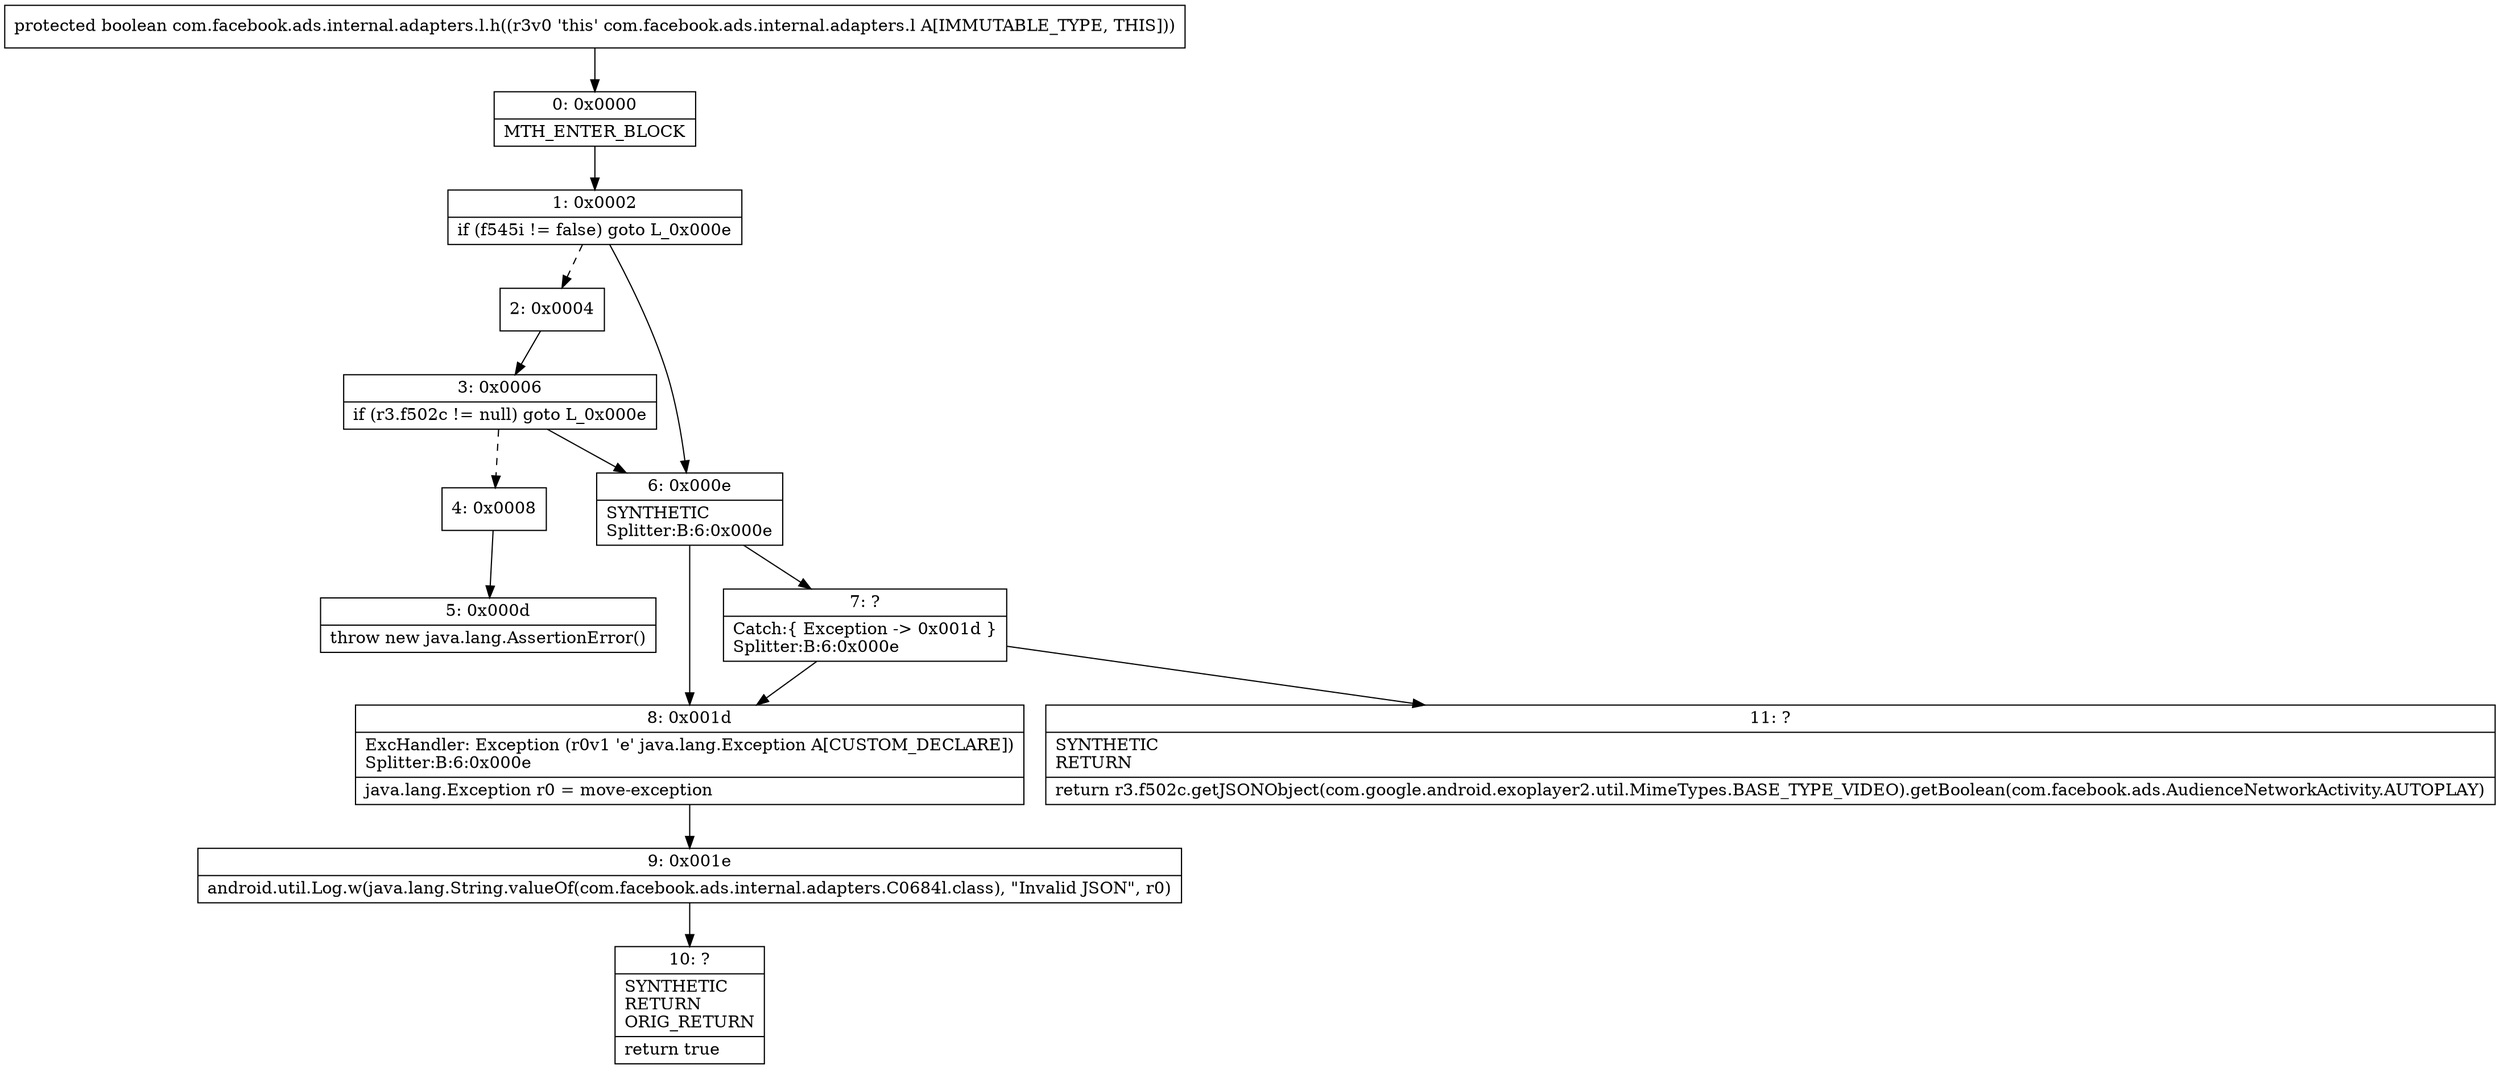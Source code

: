digraph "CFG forcom.facebook.ads.internal.adapters.l.h()Z" {
Node_0 [shape=record,label="{0\:\ 0x0000|MTH_ENTER_BLOCK\l}"];
Node_1 [shape=record,label="{1\:\ 0x0002|if (f545i != false) goto L_0x000e\l}"];
Node_2 [shape=record,label="{2\:\ 0x0004}"];
Node_3 [shape=record,label="{3\:\ 0x0006|if (r3.f502c != null) goto L_0x000e\l}"];
Node_4 [shape=record,label="{4\:\ 0x0008}"];
Node_5 [shape=record,label="{5\:\ 0x000d|throw new java.lang.AssertionError()\l}"];
Node_6 [shape=record,label="{6\:\ 0x000e|SYNTHETIC\lSplitter:B:6:0x000e\l}"];
Node_7 [shape=record,label="{7\:\ ?|Catch:\{ Exception \-\> 0x001d \}\lSplitter:B:6:0x000e\l}"];
Node_8 [shape=record,label="{8\:\ 0x001d|ExcHandler: Exception (r0v1 'e' java.lang.Exception A[CUSTOM_DECLARE])\lSplitter:B:6:0x000e\l|java.lang.Exception r0 = move\-exception\l}"];
Node_9 [shape=record,label="{9\:\ 0x001e|android.util.Log.w(java.lang.String.valueOf(com.facebook.ads.internal.adapters.C0684l.class), \"Invalid JSON\", r0)\l}"];
Node_10 [shape=record,label="{10\:\ ?|SYNTHETIC\lRETURN\lORIG_RETURN\l|return true\l}"];
Node_11 [shape=record,label="{11\:\ ?|SYNTHETIC\lRETURN\l|return r3.f502c.getJSONObject(com.google.android.exoplayer2.util.MimeTypes.BASE_TYPE_VIDEO).getBoolean(com.facebook.ads.AudienceNetworkActivity.AUTOPLAY)\l}"];
MethodNode[shape=record,label="{protected boolean com.facebook.ads.internal.adapters.l.h((r3v0 'this' com.facebook.ads.internal.adapters.l A[IMMUTABLE_TYPE, THIS])) }"];
MethodNode -> Node_0;
Node_0 -> Node_1;
Node_1 -> Node_2[style=dashed];
Node_1 -> Node_6;
Node_2 -> Node_3;
Node_3 -> Node_4[style=dashed];
Node_3 -> Node_6;
Node_4 -> Node_5;
Node_6 -> Node_7;
Node_6 -> Node_8;
Node_7 -> Node_8;
Node_7 -> Node_11;
Node_8 -> Node_9;
Node_9 -> Node_10;
}

